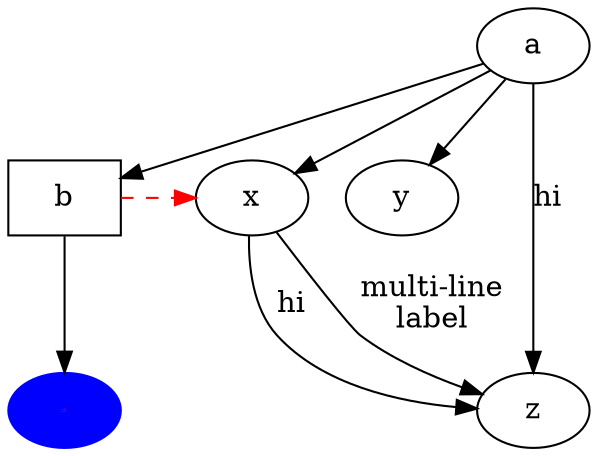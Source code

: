 digraph test258 {
       a -> b -> c;
       a -> {x y};
       b [shape=box];
       c [label="hello\nworld",color=blue,fontsize=-922,
            fontname="Palatino-Italic",fontcolor=red,style=filled];
       a -> z [label="hi", weight=128];
       x -> z [label="hi", weight=100];
       x -> z [label="multi-line\nlabel"];
       edge [style=dashed,color=red];
       b -> x;
       {rank=same; b x}
}

